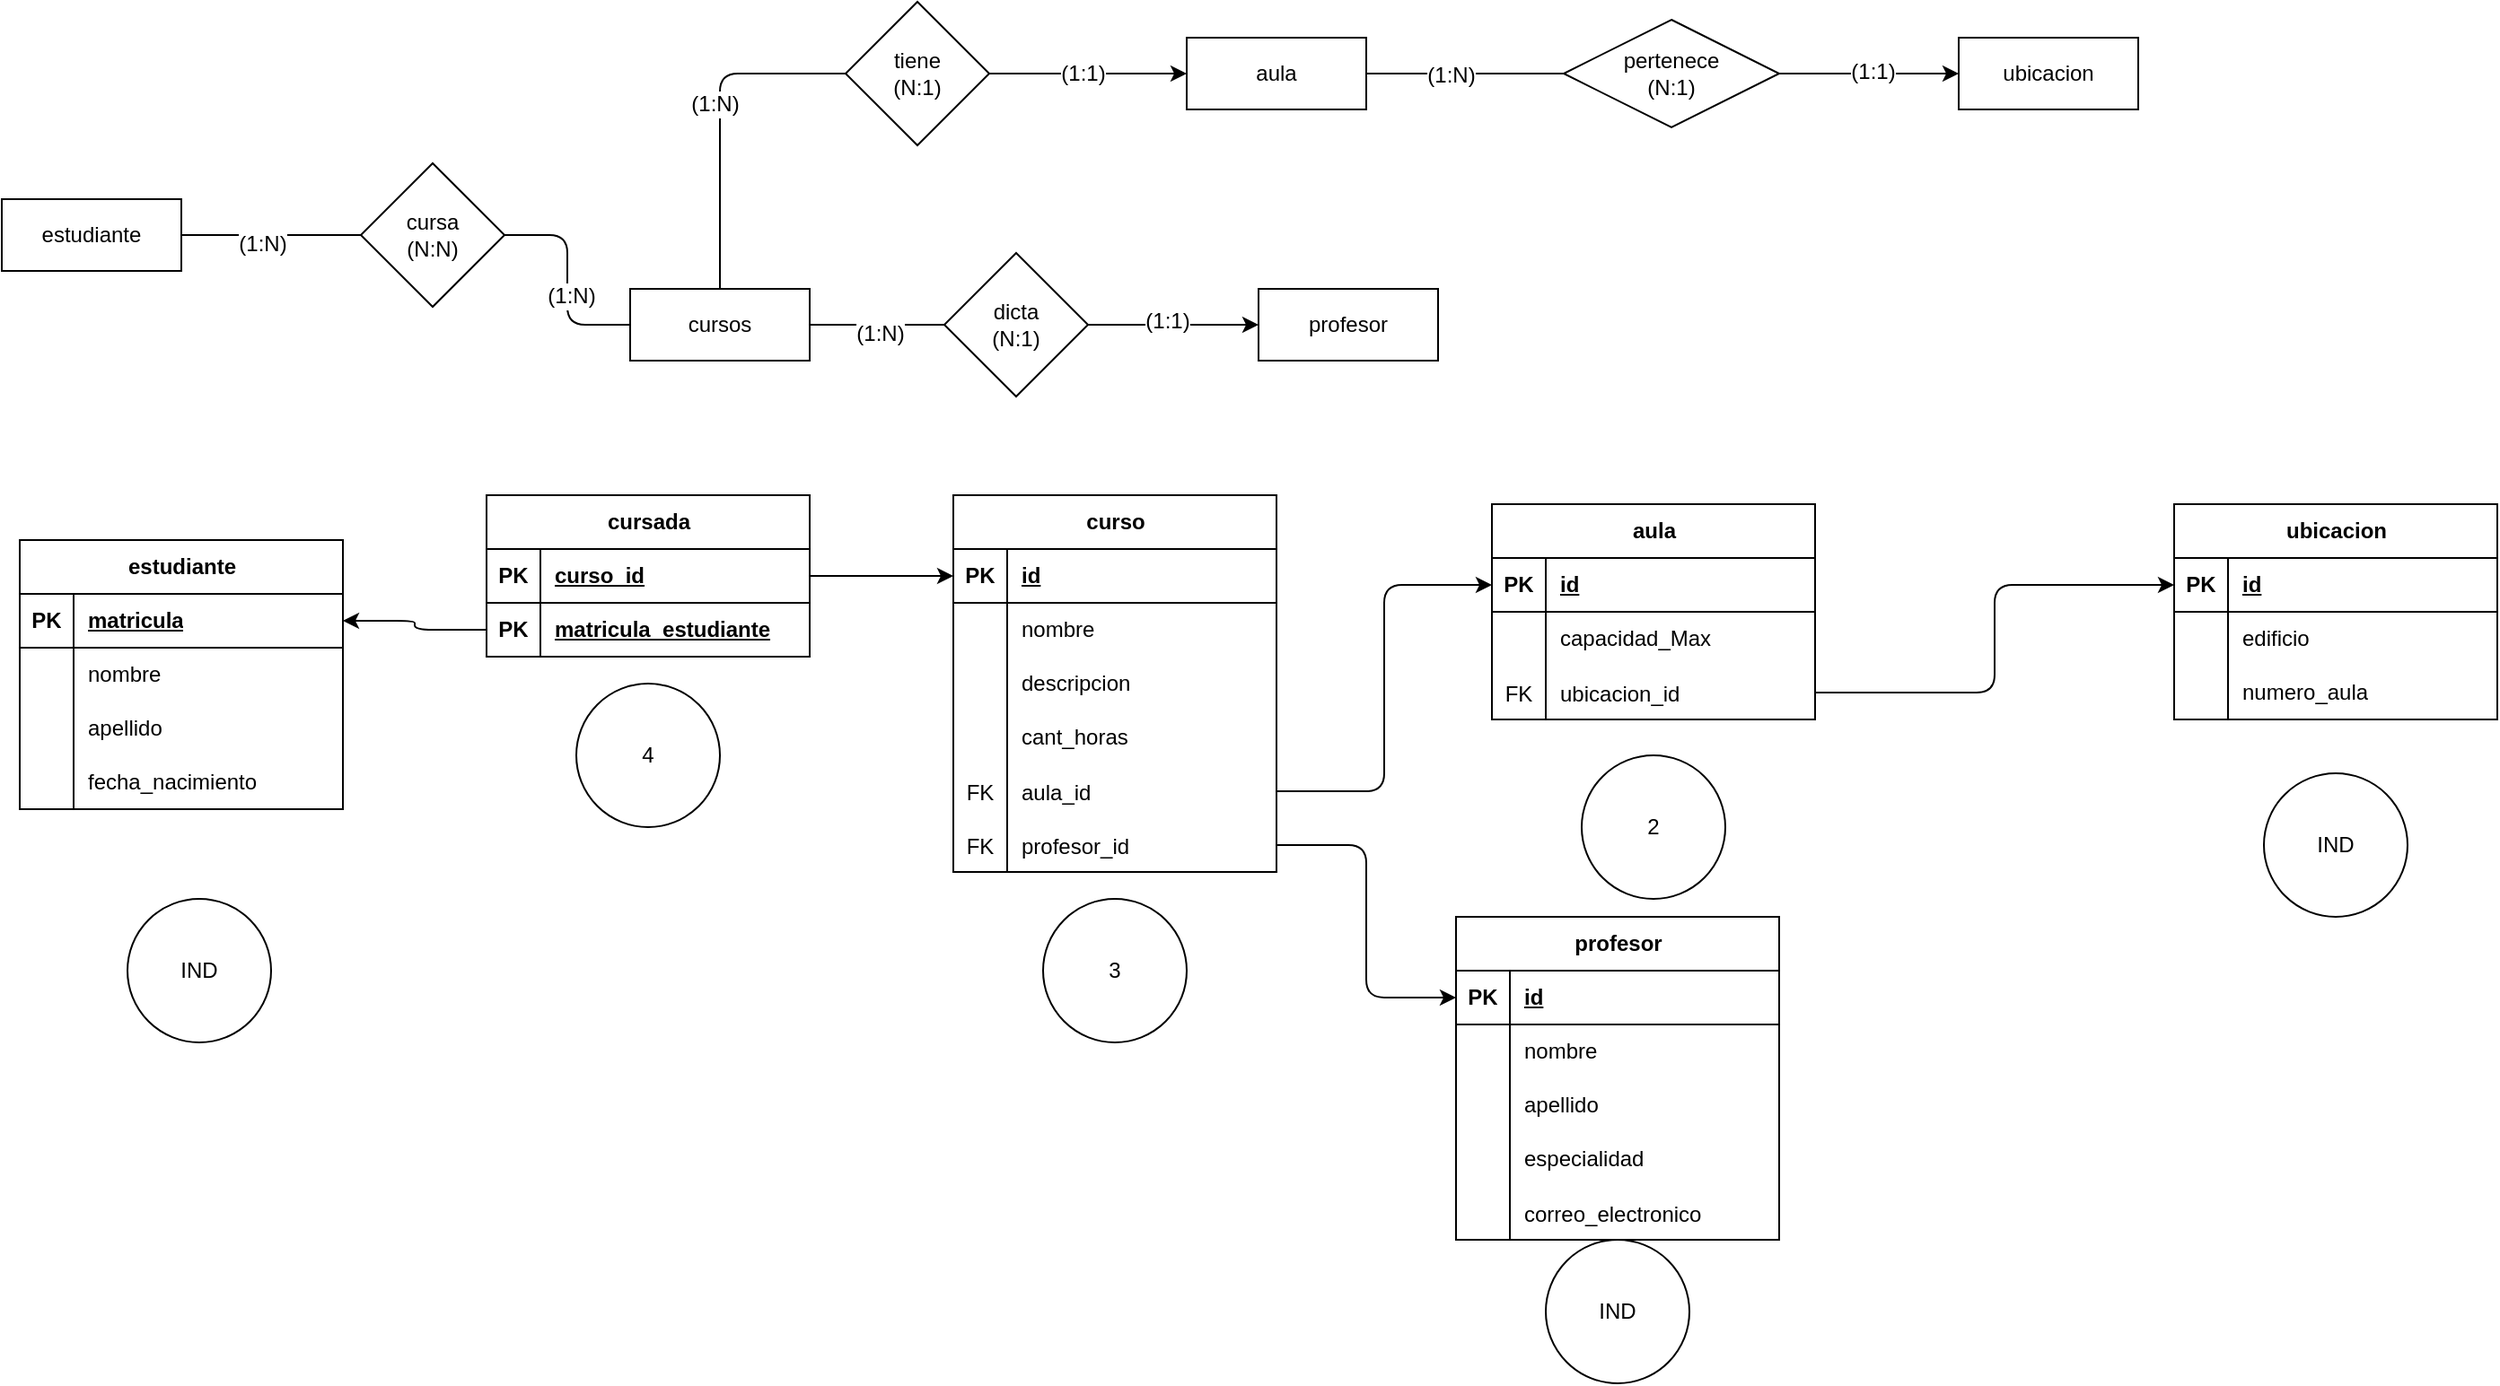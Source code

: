 <mxfile version="24.7.5">
  <diagram name="Página-1" id="tKVeg3ggSsishcGOA-tO">
    <mxGraphModel dx="448" dy="213" grid="1" gridSize="10" guides="1" tooltips="1" connect="1" arrows="1" fold="1" page="1" pageScale="1" pageWidth="1169" pageHeight="827" math="0" shadow="0">
      <root>
        <mxCell id="0" />
        <mxCell id="1" parent="0" />
        <mxCell id="xR-uebJGpudryA0DvjkG-7" style="edgeStyle=orthogonalEdgeStyle;rounded=1;orthogonalLoop=1;jettySize=auto;html=1;exitX=0;exitY=0.5;exitDx=0;exitDy=0;entryX=1;entryY=0.5;entryDx=0;entryDy=0;fontFamily=Helvetica;fontSize=12;fontColor=default;endArrow=none;endFill=0;curved=0;" parent="1" source="xR-uebJGpudryA0DvjkG-1" target="xR-uebJGpudryA0DvjkG-5" edge="1">
          <mxGeometry relative="1" as="geometry" />
        </mxCell>
        <mxCell id="xR-uebJGpudryA0DvjkG-16" value="(1:N)" style="edgeLabel;html=1;align=center;verticalAlign=middle;resizable=0;points=[];rounded=0;strokeColor=default;fontFamily=Helvetica;fontSize=12;fontColor=default;labelBackgroundColor=default;fillColor=default;" parent="xR-uebJGpudryA0DvjkG-7" vertex="1" connectable="0">
          <mxGeometry x="-0.15" y="-2" relative="1" as="geometry">
            <mxPoint as="offset" />
          </mxGeometry>
        </mxCell>
        <mxCell id="xR-uebJGpudryA0DvjkG-13" style="edgeStyle=orthogonalEdgeStyle;shape=connector;curved=0;rounded=1;orthogonalLoop=1;jettySize=auto;html=1;exitX=0.5;exitY=0;exitDx=0;exitDy=0;entryX=0;entryY=0.5;entryDx=0;entryDy=0;strokeColor=default;align=center;verticalAlign=middle;fontFamily=Helvetica;fontSize=12;fontColor=default;labelBackgroundColor=default;endArrow=none;endFill=0;" parent="1" source="xR-uebJGpudryA0DvjkG-1" target="xR-uebJGpudryA0DvjkG-12" edge="1">
          <mxGeometry relative="1" as="geometry" />
        </mxCell>
        <mxCell id="xR-uebJGpudryA0DvjkG-19" value="(1:N)" style="edgeLabel;html=1;align=center;verticalAlign=middle;resizable=0;points=[];rounded=0;strokeColor=default;fontFamily=Helvetica;fontSize=12;fontColor=default;labelBackgroundColor=default;fillColor=default;" parent="xR-uebJGpudryA0DvjkG-13" vertex="1" connectable="0">
          <mxGeometry x="0.084" y="3" relative="1" as="geometry">
            <mxPoint as="offset" />
          </mxGeometry>
        </mxCell>
        <mxCell id="xR-uebJGpudryA0DvjkG-1" value="cursos" style="rounded=0;whiteSpace=wrap;html=1;" parent="1" vertex="1">
          <mxGeometry x="370" y="180" width="100" height="40" as="geometry" />
        </mxCell>
        <mxCell id="xR-uebJGpudryA0DvjkG-139" style="edgeStyle=orthogonalEdgeStyle;shape=connector;curved=0;rounded=1;orthogonalLoop=1;jettySize=auto;html=1;exitX=1;exitY=0.5;exitDx=0;exitDy=0;entryX=0;entryY=0.5;entryDx=0;entryDy=0;strokeColor=default;align=center;verticalAlign=middle;fontFamily=Helvetica;fontSize=12;fontColor=default;labelBackgroundColor=default;endArrow=none;endFill=0;" parent="1" source="xR-uebJGpudryA0DvjkG-2" target="xR-uebJGpudryA0DvjkG-138" edge="1">
          <mxGeometry relative="1" as="geometry" />
        </mxCell>
        <mxCell id="xR-uebJGpudryA0DvjkG-143" value="(1:N)" style="edgeLabel;html=1;align=center;verticalAlign=middle;resizable=0;points=[];rounded=0;strokeColor=default;fontFamily=Helvetica;fontSize=12;fontColor=default;labelBackgroundColor=default;fillColor=default;" parent="xR-uebJGpudryA0DvjkG-139" vertex="1" connectable="0">
          <mxGeometry x="-0.147" y="-1" relative="1" as="geometry">
            <mxPoint as="offset" />
          </mxGeometry>
        </mxCell>
        <mxCell id="xR-uebJGpudryA0DvjkG-2" value="aula" style="rounded=0;whiteSpace=wrap;html=1;" parent="1" vertex="1">
          <mxGeometry x="680" y="40" width="100" height="40" as="geometry" />
        </mxCell>
        <mxCell id="xR-uebJGpudryA0DvjkG-9" style="edgeStyle=orthogonalEdgeStyle;shape=connector;curved=0;rounded=1;orthogonalLoop=1;jettySize=auto;html=1;exitX=0;exitY=0.5;exitDx=0;exitDy=0;entryX=1;entryY=0.5;entryDx=0;entryDy=0;strokeColor=default;align=center;verticalAlign=middle;fontFamily=Helvetica;fontSize=12;fontColor=default;labelBackgroundColor=default;endArrow=none;endFill=0;startArrow=classic;startFill=1;" parent="1" source="xR-uebJGpudryA0DvjkG-3" target="xR-uebJGpudryA0DvjkG-8" edge="1">
          <mxGeometry relative="1" as="geometry" />
        </mxCell>
        <mxCell id="xR-uebJGpudryA0DvjkG-18" value="(1:1)" style="edgeLabel;html=1;align=center;verticalAlign=middle;resizable=0;points=[];rounded=0;strokeColor=default;fontFamily=Helvetica;fontSize=12;fontColor=default;labelBackgroundColor=default;fillColor=default;" parent="xR-uebJGpudryA0DvjkG-9" vertex="1" connectable="0">
          <mxGeometry x="0.077" y="-2" relative="1" as="geometry">
            <mxPoint as="offset" />
          </mxGeometry>
        </mxCell>
        <mxCell id="xR-uebJGpudryA0DvjkG-3" value="profesor" style="rounded=0;whiteSpace=wrap;html=1;" parent="1" vertex="1">
          <mxGeometry x="720" y="180" width="100" height="40" as="geometry" />
        </mxCell>
        <mxCell id="xR-uebJGpudryA0DvjkG-6" style="edgeStyle=orthogonalEdgeStyle;rounded=1;orthogonalLoop=1;jettySize=auto;html=1;exitX=1;exitY=0.5;exitDx=0;exitDy=0;entryX=0;entryY=0.5;entryDx=0;entryDy=0;fontFamily=Helvetica;fontSize=12;fontColor=default;endArrow=none;endFill=0;curved=0;" parent="1" source="xR-uebJGpudryA0DvjkG-4" target="xR-uebJGpudryA0DvjkG-5" edge="1">
          <mxGeometry relative="1" as="geometry" />
        </mxCell>
        <mxCell id="xR-uebJGpudryA0DvjkG-15" value="(1:N)" style="edgeLabel;html=1;align=center;verticalAlign=middle;resizable=0;points=[];rounded=0;strokeColor=default;fontFamily=Helvetica;fontSize=12;fontColor=default;labelBackgroundColor=default;fillColor=default;" parent="xR-uebJGpudryA0DvjkG-6" vertex="1" connectable="0">
          <mxGeometry x="-0.1" y="-5" relative="1" as="geometry">
            <mxPoint as="offset" />
          </mxGeometry>
        </mxCell>
        <mxCell id="xR-uebJGpudryA0DvjkG-4" value="estudiante" style="rounded=0;whiteSpace=wrap;html=1;" parent="1" vertex="1">
          <mxGeometry x="20" y="130" width="100" height="40" as="geometry" />
        </mxCell>
        <mxCell id="xR-uebJGpudryA0DvjkG-5" value="cursa&lt;br&gt;(N:N)" style="rhombus;whiteSpace=wrap;html=1;rounded=0;strokeColor=default;align=center;verticalAlign=middle;fontFamily=Helvetica;fontSize=12;fontColor=default;fillColor=default;" parent="1" vertex="1">
          <mxGeometry x="220" y="110" width="80" height="80" as="geometry" />
        </mxCell>
        <mxCell id="xR-uebJGpudryA0DvjkG-10" style="edgeStyle=orthogonalEdgeStyle;shape=connector;curved=0;rounded=1;orthogonalLoop=1;jettySize=auto;html=1;exitX=0;exitY=0.5;exitDx=0;exitDy=0;entryX=1;entryY=0.5;entryDx=0;entryDy=0;strokeColor=default;align=center;verticalAlign=middle;fontFamily=Helvetica;fontSize=12;fontColor=default;labelBackgroundColor=default;endArrow=none;endFill=0;" parent="1" source="xR-uebJGpudryA0DvjkG-8" target="xR-uebJGpudryA0DvjkG-1" edge="1">
          <mxGeometry relative="1" as="geometry" />
        </mxCell>
        <mxCell id="xR-uebJGpudryA0DvjkG-17" value="(1:N)" style="edgeLabel;html=1;align=center;verticalAlign=middle;resizable=0;points=[];rounded=0;strokeColor=default;fontFamily=Helvetica;fontSize=12;fontColor=default;labelBackgroundColor=default;fillColor=default;" parent="xR-uebJGpudryA0DvjkG-10" vertex="1" connectable="0">
          <mxGeometry x="-0.04" y="5" relative="1" as="geometry">
            <mxPoint as="offset" />
          </mxGeometry>
        </mxCell>
        <mxCell id="xR-uebJGpudryA0DvjkG-8" value="dicta&lt;br&gt;(N:1)" style="rhombus;whiteSpace=wrap;html=1;rounded=0;strokeColor=default;align=center;verticalAlign=middle;fontFamily=Helvetica;fontSize=12;fontColor=default;labelBackgroundColor=default;fillColor=default;" parent="1" vertex="1">
          <mxGeometry x="545" y="160" width="80" height="80" as="geometry" />
        </mxCell>
        <mxCell id="xR-uebJGpudryA0DvjkG-14" style="edgeStyle=orthogonalEdgeStyle;shape=connector;curved=0;rounded=1;orthogonalLoop=1;jettySize=auto;html=1;exitX=1;exitY=0.5;exitDx=0;exitDy=0;entryX=0;entryY=0.5;entryDx=0;entryDy=0;strokeColor=default;align=center;verticalAlign=middle;fontFamily=Helvetica;fontSize=12;fontColor=default;labelBackgroundColor=default;endArrow=classic;endFill=1;" parent="1" source="xR-uebJGpudryA0DvjkG-12" target="xR-uebJGpudryA0DvjkG-2" edge="1">
          <mxGeometry relative="1" as="geometry" />
        </mxCell>
        <mxCell id="xR-uebJGpudryA0DvjkG-20" value="(1:1)" style="edgeLabel;html=1;align=center;verticalAlign=middle;resizable=0;points=[];rounded=0;strokeColor=default;fontFamily=Helvetica;fontSize=12;fontColor=default;labelBackgroundColor=default;fillColor=default;" parent="xR-uebJGpudryA0DvjkG-14" vertex="1" connectable="0">
          <mxGeometry x="-0.054" relative="1" as="geometry">
            <mxPoint as="offset" />
          </mxGeometry>
        </mxCell>
        <mxCell id="xR-uebJGpudryA0DvjkG-12" value="tiene&lt;br&gt;(N:1)" style="rhombus;whiteSpace=wrap;html=1;rounded=0;strokeColor=default;align=center;verticalAlign=middle;fontFamily=Helvetica;fontSize=12;fontColor=default;labelBackgroundColor=default;fillColor=default;" parent="1" vertex="1">
          <mxGeometry x="490" y="20" width="80" height="80" as="geometry" />
        </mxCell>
        <mxCell id="xR-uebJGpudryA0DvjkG-21" value="estudiante" style="shape=table;startSize=30;container=1;collapsible=1;childLayout=tableLayout;fixedRows=1;rowLines=0;fontStyle=1;align=center;resizeLast=1;html=1;rounded=0;strokeColor=default;verticalAlign=middle;fontFamily=Helvetica;fontSize=12;fontColor=default;labelBackgroundColor=default;fillColor=default;" parent="1" vertex="1">
          <mxGeometry x="30" y="320" width="180" height="150" as="geometry" />
        </mxCell>
        <mxCell id="xR-uebJGpudryA0DvjkG-22" value="" style="shape=tableRow;horizontal=0;startSize=0;swimlaneHead=0;swimlaneBody=0;fillColor=none;collapsible=0;dropTarget=0;points=[[0,0.5],[1,0.5]];portConstraint=eastwest;top=0;left=0;right=0;bottom=1;rounded=0;strokeColor=default;align=center;verticalAlign=middle;fontFamily=Helvetica;fontSize=12;fontColor=default;labelBackgroundColor=default;" parent="xR-uebJGpudryA0DvjkG-21" vertex="1">
          <mxGeometry y="30" width="180" height="30" as="geometry" />
        </mxCell>
        <mxCell id="xR-uebJGpudryA0DvjkG-23" value="PK" style="shape=partialRectangle;connectable=0;fillColor=none;top=0;left=0;bottom=0;right=0;fontStyle=1;overflow=hidden;whiteSpace=wrap;html=1;rounded=0;strokeColor=default;align=center;verticalAlign=middle;fontFamily=Helvetica;fontSize=12;fontColor=default;labelBackgroundColor=default;" parent="xR-uebJGpudryA0DvjkG-22" vertex="1">
          <mxGeometry width="30" height="30" as="geometry">
            <mxRectangle width="30" height="30" as="alternateBounds" />
          </mxGeometry>
        </mxCell>
        <mxCell id="xR-uebJGpudryA0DvjkG-24" value="matricula" style="shape=partialRectangle;connectable=0;fillColor=none;top=0;left=0;bottom=0;right=0;align=left;spacingLeft=6;fontStyle=5;overflow=hidden;whiteSpace=wrap;html=1;rounded=0;strokeColor=default;verticalAlign=middle;fontFamily=Helvetica;fontSize=12;fontColor=default;labelBackgroundColor=default;" parent="xR-uebJGpudryA0DvjkG-22" vertex="1">
          <mxGeometry x="30" width="150" height="30" as="geometry">
            <mxRectangle width="150" height="30" as="alternateBounds" />
          </mxGeometry>
        </mxCell>
        <mxCell id="xR-uebJGpudryA0DvjkG-25" value="" style="shape=tableRow;horizontal=0;startSize=0;swimlaneHead=0;swimlaneBody=0;fillColor=none;collapsible=0;dropTarget=0;points=[[0,0.5],[1,0.5]];portConstraint=eastwest;top=0;left=0;right=0;bottom=0;rounded=0;strokeColor=default;align=center;verticalAlign=middle;fontFamily=Helvetica;fontSize=12;fontColor=default;labelBackgroundColor=default;" parent="xR-uebJGpudryA0DvjkG-21" vertex="1">
          <mxGeometry y="60" width="180" height="30" as="geometry" />
        </mxCell>
        <mxCell id="xR-uebJGpudryA0DvjkG-26" value="" style="shape=partialRectangle;connectable=0;fillColor=none;top=0;left=0;bottom=0;right=0;editable=1;overflow=hidden;whiteSpace=wrap;html=1;rounded=0;strokeColor=default;align=center;verticalAlign=middle;fontFamily=Helvetica;fontSize=12;fontColor=default;labelBackgroundColor=default;" parent="xR-uebJGpudryA0DvjkG-25" vertex="1">
          <mxGeometry width="30" height="30" as="geometry">
            <mxRectangle width="30" height="30" as="alternateBounds" />
          </mxGeometry>
        </mxCell>
        <mxCell id="xR-uebJGpudryA0DvjkG-27" value="nombre" style="shape=partialRectangle;connectable=0;fillColor=none;top=0;left=0;bottom=0;right=0;align=left;spacingLeft=6;overflow=hidden;whiteSpace=wrap;html=1;rounded=0;strokeColor=default;verticalAlign=middle;fontFamily=Helvetica;fontSize=12;fontColor=default;labelBackgroundColor=default;" parent="xR-uebJGpudryA0DvjkG-25" vertex="1">
          <mxGeometry x="30" width="150" height="30" as="geometry">
            <mxRectangle width="150" height="30" as="alternateBounds" />
          </mxGeometry>
        </mxCell>
        <mxCell id="xR-uebJGpudryA0DvjkG-28" value="" style="shape=tableRow;horizontal=0;startSize=0;swimlaneHead=0;swimlaneBody=0;fillColor=none;collapsible=0;dropTarget=0;points=[[0,0.5],[1,0.5]];portConstraint=eastwest;top=0;left=0;right=0;bottom=0;rounded=0;strokeColor=default;align=center;verticalAlign=middle;fontFamily=Helvetica;fontSize=12;fontColor=default;labelBackgroundColor=default;" parent="xR-uebJGpudryA0DvjkG-21" vertex="1">
          <mxGeometry y="90" width="180" height="30" as="geometry" />
        </mxCell>
        <mxCell id="xR-uebJGpudryA0DvjkG-29" value="" style="shape=partialRectangle;connectable=0;fillColor=none;top=0;left=0;bottom=0;right=0;editable=1;overflow=hidden;whiteSpace=wrap;html=1;rounded=0;strokeColor=default;align=center;verticalAlign=middle;fontFamily=Helvetica;fontSize=12;fontColor=default;labelBackgroundColor=default;" parent="xR-uebJGpudryA0DvjkG-28" vertex="1">
          <mxGeometry width="30" height="30" as="geometry">
            <mxRectangle width="30" height="30" as="alternateBounds" />
          </mxGeometry>
        </mxCell>
        <mxCell id="xR-uebJGpudryA0DvjkG-30" value="apellido" style="shape=partialRectangle;connectable=0;fillColor=none;top=0;left=0;bottom=0;right=0;align=left;spacingLeft=6;overflow=hidden;whiteSpace=wrap;html=1;rounded=0;strokeColor=default;verticalAlign=middle;fontFamily=Helvetica;fontSize=12;fontColor=default;labelBackgroundColor=default;" parent="xR-uebJGpudryA0DvjkG-28" vertex="1">
          <mxGeometry x="30" width="150" height="30" as="geometry">
            <mxRectangle width="150" height="30" as="alternateBounds" />
          </mxGeometry>
        </mxCell>
        <mxCell id="xR-uebJGpudryA0DvjkG-31" value="" style="shape=tableRow;horizontal=0;startSize=0;swimlaneHead=0;swimlaneBody=0;fillColor=none;collapsible=0;dropTarget=0;points=[[0,0.5],[1,0.5]];portConstraint=eastwest;top=0;left=0;right=0;bottom=0;rounded=0;strokeColor=default;align=center;verticalAlign=middle;fontFamily=Helvetica;fontSize=12;fontColor=default;labelBackgroundColor=default;" parent="xR-uebJGpudryA0DvjkG-21" vertex="1">
          <mxGeometry y="120" width="180" height="30" as="geometry" />
        </mxCell>
        <mxCell id="xR-uebJGpudryA0DvjkG-32" value="" style="shape=partialRectangle;connectable=0;fillColor=none;top=0;left=0;bottom=0;right=0;editable=1;overflow=hidden;whiteSpace=wrap;html=1;rounded=0;strokeColor=default;align=center;verticalAlign=middle;fontFamily=Helvetica;fontSize=12;fontColor=default;labelBackgroundColor=default;" parent="xR-uebJGpudryA0DvjkG-31" vertex="1">
          <mxGeometry width="30" height="30" as="geometry">
            <mxRectangle width="30" height="30" as="alternateBounds" />
          </mxGeometry>
        </mxCell>
        <mxCell id="xR-uebJGpudryA0DvjkG-33" value="fecha_nacimiento" style="shape=partialRectangle;connectable=0;fillColor=none;top=0;left=0;bottom=0;right=0;align=left;spacingLeft=6;overflow=hidden;whiteSpace=wrap;html=1;rounded=0;strokeColor=default;verticalAlign=middle;fontFamily=Helvetica;fontSize=12;fontColor=default;labelBackgroundColor=default;" parent="xR-uebJGpudryA0DvjkG-31" vertex="1">
          <mxGeometry x="30" width="150" height="30" as="geometry">
            <mxRectangle width="150" height="30" as="alternateBounds" />
          </mxGeometry>
        </mxCell>
        <mxCell id="xR-uebJGpudryA0DvjkG-34" value="curso" style="shape=table;startSize=30;container=1;collapsible=1;childLayout=tableLayout;fixedRows=1;rowLines=0;fontStyle=1;align=center;resizeLast=1;html=1;rounded=0;strokeColor=default;verticalAlign=middle;fontFamily=Helvetica;fontSize=12;fontColor=default;labelBackgroundColor=default;fillColor=default;" parent="1" vertex="1">
          <mxGeometry x="550" y="295" width="180" height="210" as="geometry" />
        </mxCell>
        <mxCell id="xR-uebJGpudryA0DvjkG-35" value="" style="shape=tableRow;horizontal=0;startSize=0;swimlaneHead=0;swimlaneBody=0;fillColor=none;collapsible=0;dropTarget=0;points=[[0,0.5],[1,0.5]];portConstraint=eastwest;top=0;left=0;right=0;bottom=1;rounded=0;strokeColor=default;align=center;verticalAlign=middle;fontFamily=Helvetica;fontSize=12;fontColor=default;labelBackgroundColor=default;" parent="xR-uebJGpudryA0DvjkG-34" vertex="1">
          <mxGeometry y="30" width="180" height="30" as="geometry" />
        </mxCell>
        <mxCell id="xR-uebJGpudryA0DvjkG-36" value="PK" style="shape=partialRectangle;connectable=0;fillColor=none;top=0;left=0;bottom=0;right=0;fontStyle=1;overflow=hidden;whiteSpace=wrap;html=1;rounded=0;strokeColor=default;align=center;verticalAlign=middle;fontFamily=Helvetica;fontSize=12;fontColor=default;labelBackgroundColor=default;" parent="xR-uebJGpudryA0DvjkG-35" vertex="1">
          <mxGeometry width="30" height="30" as="geometry">
            <mxRectangle width="30" height="30" as="alternateBounds" />
          </mxGeometry>
        </mxCell>
        <mxCell id="xR-uebJGpudryA0DvjkG-37" value="id" style="shape=partialRectangle;connectable=0;fillColor=none;top=0;left=0;bottom=0;right=0;align=left;spacingLeft=6;fontStyle=5;overflow=hidden;whiteSpace=wrap;html=1;rounded=0;strokeColor=default;verticalAlign=middle;fontFamily=Helvetica;fontSize=12;fontColor=default;labelBackgroundColor=default;" parent="xR-uebJGpudryA0DvjkG-35" vertex="1">
          <mxGeometry x="30" width="150" height="30" as="geometry">
            <mxRectangle width="150" height="30" as="alternateBounds" />
          </mxGeometry>
        </mxCell>
        <mxCell id="xR-uebJGpudryA0DvjkG-38" value="" style="shape=tableRow;horizontal=0;startSize=0;swimlaneHead=0;swimlaneBody=0;fillColor=none;collapsible=0;dropTarget=0;points=[[0,0.5],[1,0.5]];portConstraint=eastwest;top=0;left=0;right=0;bottom=0;rounded=0;strokeColor=default;align=center;verticalAlign=middle;fontFamily=Helvetica;fontSize=12;fontColor=default;labelBackgroundColor=default;" parent="xR-uebJGpudryA0DvjkG-34" vertex="1">
          <mxGeometry y="60" width="180" height="30" as="geometry" />
        </mxCell>
        <mxCell id="xR-uebJGpudryA0DvjkG-39" value="" style="shape=partialRectangle;connectable=0;fillColor=none;top=0;left=0;bottom=0;right=0;editable=1;overflow=hidden;whiteSpace=wrap;html=1;rounded=0;strokeColor=default;align=center;verticalAlign=middle;fontFamily=Helvetica;fontSize=12;fontColor=default;labelBackgroundColor=default;" parent="xR-uebJGpudryA0DvjkG-38" vertex="1">
          <mxGeometry width="30" height="30" as="geometry">
            <mxRectangle width="30" height="30" as="alternateBounds" />
          </mxGeometry>
        </mxCell>
        <mxCell id="xR-uebJGpudryA0DvjkG-40" value="nombre" style="shape=partialRectangle;connectable=0;fillColor=none;top=0;left=0;bottom=0;right=0;align=left;spacingLeft=6;overflow=hidden;whiteSpace=wrap;html=1;rounded=0;strokeColor=default;verticalAlign=middle;fontFamily=Helvetica;fontSize=12;fontColor=default;labelBackgroundColor=default;" parent="xR-uebJGpudryA0DvjkG-38" vertex="1">
          <mxGeometry x="30" width="150" height="30" as="geometry">
            <mxRectangle width="150" height="30" as="alternateBounds" />
          </mxGeometry>
        </mxCell>
        <mxCell id="xR-uebJGpudryA0DvjkG-41" value="" style="shape=tableRow;horizontal=0;startSize=0;swimlaneHead=0;swimlaneBody=0;fillColor=none;collapsible=0;dropTarget=0;points=[[0,0.5],[1,0.5]];portConstraint=eastwest;top=0;left=0;right=0;bottom=0;rounded=0;strokeColor=default;align=center;verticalAlign=middle;fontFamily=Helvetica;fontSize=12;fontColor=default;labelBackgroundColor=default;" parent="xR-uebJGpudryA0DvjkG-34" vertex="1">
          <mxGeometry y="90" width="180" height="30" as="geometry" />
        </mxCell>
        <mxCell id="xR-uebJGpudryA0DvjkG-42" value="" style="shape=partialRectangle;connectable=0;fillColor=none;top=0;left=0;bottom=0;right=0;editable=1;overflow=hidden;whiteSpace=wrap;html=1;rounded=0;strokeColor=default;align=center;verticalAlign=middle;fontFamily=Helvetica;fontSize=12;fontColor=default;labelBackgroundColor=default;" parent="xR-uebJGpudryA0DvjkG-41" vertex="1">
          <mxGeometry width="30" height="30" as="geometry">
            <mxRectangle width="30" height="30" as="alternateBounds" />
          </mxGeometry>
        </mxCell>
        <mxCell id="xR-uebJGpudryA0DvjkG-43" value="descripcion" style="shape=partialRectangle;connectable=0;fillColor=none;top=0;left=0;bottom=0;right=0;align=left;spacingLeft=6;overflow=hidden;whiteSpace=wrap;html=1;rounded=0;strokeColor=default;verticalAlign=middle;fontFamily=Helvetica;fontSize=12;fontColor=default;labelBackgroundColor=default;" parent="xR-uebJGpudryA0DvjkG-41" vertex="1">
          <mxGeometry x="30" width="150" height="30" as="geometry">
            <mxRectangle width="150" height="30" as="alternateBounds" />
          </mxGeometry>
        </mxCell>
        <mxCell id="xR-uebJGpudryA0DvjkG-44" value="" style="shape=tableRow;horizontal=0;startSize=0;swimlaneHead=0;swimlaneBody=0;fillColor=none;collapsible=0;dropTarget=0;points=[[0,0.5],[1,0.5]];portConstraint=eastwest;top=0;left=0;right=0;bottom=0;rounded=0;strokeColor=default;align=center;verticalAlign=middle;fontFamily=Helvetica;fontSize=12;fontColor=default;labelBackgroundColor=default;" parent="xR-uebJGpudryA0DvjkG-34" vertex="1">
          <mxGeometry y="120" width="180" height="30" as="geometry" />
        </mxCell>
        <mxCell id="xR-uebJGpudryA0DvjkG-45" value="" style="shape=partialRectangle;connectable=0;fillColor=none;top=0;left=0;bottom=0;right=0;editable=1;overflow=hidden;whiteSpace=wrap;html=1;rounded=0;strokeColor=default;align=center;verticalAlign=middle;fontFamily=Helvetica;fontSize=12;fontColor=default;labelBackgroundColor=default;" parent="xR-uebJGpudryA0DvjkG-44" vertex="1">
          <mxGeometry width="30" height="30" as="geometry">
            <mxRectangle width="30" height="30" as="alternateBounds" />
          </mxGeometry>
        </mxCell>
        <mxCell id="xR-uebJGpudryA0DvjkG-46" value="cant_horas" style="shape=partialRectangle;connectable=0;fillColor=none;top=0;left=0;bottom=0;right=0;align=left;spacingLeft=6;overflow=hidden;whiteSpace=wrap;html=1;rounded=0;strokeColor=default;verticalAlign=middle;fontFamily=Helvetica;fontSize=12;fontColor=default;labelBackgroundColor=default;" parent="xR-uebJGpudryA0DvjkG-44" vertex="1">
          <mxGeometry x="30" width="150" height="30" as="geometry">
            <mxRectangle width="150" height="30" as="alternateBounds" />
          </mxGeometry>
        </mxCell>
        <mxCell id="xR-uebJGpudryA0DvjkG-117" value="" style="shape=tableRow;horizontal=0;startSize=0;swimlaneHead=0;swimlaneBody=0;fillColor=none;collapsible=0;dropTarget=0;points=[[0,0.5],[1,0.5]];portConstraint=eastwest;top=0;left=0;right=0;bottom=0;rounded=0;strokeColor=default;align=center;verticalAlign=middle;fontFamily=Helvetica;fontSize=12;fontColor=default;labelBackgroundColor=default;" parent="xR-uebJGpudryA0DvjkG-34" vertex="1">
          <mxGeometry y="150" width="180" height="30" as="geometry" />
        </mxCell>
        <mxCell id="xR-uebJGpudryA0DvjkG-118" value="FK" style="shape=partialRectangle;connectable=0;fillColor=none;top=0;left=0;bottom=0;right=0;editable=1;overflow=hidden;rounded=0;strokeColor=default;align=center;verticalAlign=middle;fontFamily=Helvetica;fontSize=12;fontColor=default;labelBackgroundColor=default;" parent="xR-uebJGpudryA0DvjkG-117" vertex="1">
          <mxGeometry width="30" height="30" as="geometry">
            <mxRectangle width="30" height="30" as="alternateBounds" />
          </mxGeometry>
        </mxCell>
        <mxCell id="xR-uebJGpudryA0DvjkG-119" value="aula_id" style="shape=partialRectangle;connectable=0;fillColor=none;top=0;left=0;bottom=0;right=0;align=left;spacingLeft=6;overflow=hidden;rounded=0;strokeColor=default;verticalAlign=middle;fontFamily=Helvetica;fontSize=12;fontColor=default;labelBackgroundColor=default;" parent="xR-uebJGpudryA0DvjkG-117" vertex="1">
          <mxGeometry x="30" width="150" height="30" as="geometry">
            <mxRectangle width="150" height="30" as="alternateBounds" />
          </mxGeometry>
        </mxCell>
        <mxCell id="xR-uebJGpudryA0DvjkG-121" value="" style="shape=tableRow;horizontal=0;startSize=0;swimlaneHead=0;swimlaneBody=0;fillColor=none;collapsible=0;dropTarget=0;points=[[0,0.5],[1,0.5]];portConstraint=eastwest;top=0;left=0;right=0;bottom=0;rounded=0;strokeColor=default;align=center;verticalAlign=middle;fontFamily=Helvetica;fontSize=12;fontColor=default;labelBackgroundColor=default;" parent="xR-uebJGpudryA0DvjkG-34" vertex="1">
          <mxGeometry y="180" width="180" height="30" as="geometry" />
        </mxCell>
        <mxCell id="xR-uebJGpudryA0DvjkG-122" value="FK" style="shape=partialRectangle;connectable=0;fillColor=none;top=0;left=0;bottom=0;right=0;editable=1;overflow=hidden;rounded=0;strokeColor=default;align=center;verticalAlign=middle;fontFamily=Helvetica;fontSize=12;fontColor=default;labelBackgroundColor=default;" parent="xR-uebJGpudryA0DvjkG-121" vertex="1">
          <mxGeometry width="30" height="30" as="geometry">
            <mxRectangle width="30" height="30" as="alternateBounds" />
          </mxGeometry>
        </mxCell>
        <mxCell id="xR-uebJGpudryA0DvjkG-123" value="profesor_id" style="shape=partialRectangle;connectable=0;fillColor=none;top=0;left=0;bottom=0;right=0;align=left;spacingLeft=6;overflow=hidden;rounded=0;strokeColor=default;verticalAlign=middle;fontFamily=Helvetica;fontSize=12;fontColor=default;labelBackgroundColor=default;" parent="xR-uebJGpudryA0DvjkG-121" vertex="1">
          <mxGeometry x="30" width="150" height="30" as="geometry">
            <mxRectangle width="150" height="30" as="alternateBounds" />
          </mxGeometry>
        </mxCell>
        <mxCell id="xR-uebJGpudryA0DvjkG-47" value="aula" style="shape=table;startSize=30;container=1;collapsible=1;childLayout=tableLayout;fixedRows=1;rowLines=0;fontStyle=1;align=center;resizeLast=1;html=1;rounded=0;strokeColor=default;verticalAlign=middle;fontFamily=Helvetica;fontSize=12;fontColor=default;labelBackgroundColor=default;fillColor=default;" parent="1" vertex="1">
          <mxGeometry x="850" y="300" width="180" height="120" as="geometry" />
        </mxCell>
        <mxCell id="xR-uebJGpudryA0DvjkG-48" value="" style="shape=tableRow;horizontal=0;startSize=0;swimlaneHead=0;swimlaneBody=0;fillColor=none;collapsible=0;dropTarget=0;points=[[0,0.5],[1,0.5]];portConstraint=eastwest;top=0;left=0;right=0;bottom=1;rounded=0;strokeColor=default;align=center;verticalAlign=middle;fontFamily=Helvetica;fontSize=12;fontColor=default;labelBackgroundColor=default;" parent="xR-uebJGpudryA0DvjkG-47" vertex="1">
          <mxGeometry y="30" width="180" height="30" as="geometry" />
        </mxCell>
        <mxCell id="xR-uebJGpudryA0DvjkG-49" value="PK" style="shape=partialRectangle;connectable=0;fillColor=none;top=0;left=0;bottom=0;right=0;fontStyle=1;overflow=hidden;whiteSpace=wrap;html=1;rounded=0;strokeColor=default;align=center;verticalAlign=middle;fontFamily=Helvetica;fontSize=12;fontColor=default;labelBackgroundColor=default;" parent="xR-uebJGpudryA0DvjkG-48" vertex="1">
          <mxGeometry width="30" height="30" as="geometry">
            <mxRectangle width="30" height="30" as="alternateBounds" />
          </mxGeometry>
        </mxCell>
        <mxCell id="xR-uebJGpudryA0DvjkG-50" value="id" style="shape=partialRectangle;connectable=0;fillColor=none;top=0;left=0;bottom=0;right=0;align=left;spacingLeft=6;fontStyle=5;overflow=hidden;whiteSpace=wrap;html=1;rounded=0;strokeColor=default;verticalAlign=middle;fontFamily=Helvetica;fontSize=12;fontColor=default;labelBackgroundColor=default;" parent="xR-uebJGpudryA0DvjkG-48" vertex="1">
          <mxGeometry x="30" width="150" height="30" as="geometry">
            <mxRectangle width="150" height="30" as="alternateBounds" />
          </mxGeometry>
        </mxCell>
        <mxCell id="xR-uebJGpudryA0DvjkG-51" value="" style="shape=tableRow;horizontal=0;startSize=0;swimlaneHead=0;swimlaneBody=0;fillColor=none;collapsible=0;dropTarget=0;points=[[0,0.5],[1,0.5]];portConstraint=eastwest;top=0;left=0;right=0;bottom=0;rounded=0;strokeColor=default;align=center;verticalAlign=middle;fontFamily=Helvetica;fontSize=12;fontColor=default;labelBackgroundColor=default;" parent="xR-uebJGpudryA0DvjkG-47" vertex="1">
          <mxGeometry y="60" width="180" height="30" as="geometry" />
        </mxCell>
        <mxCell id="xR-uebJGpudryA0DvjkG-52" value="" style="shape=partialRectangle;connectable=0;fillColor=none;top=0;left=0;bottom=0;right=0;editable=1;overflow=hidden;whiteSpace=wrap;html=1;rounded=0;strokeColor=default;align=center;verticalAlign=middle;fontFamily=Helvetica;fontSize=12;fontColor=default;labelBackgroundColor=default;" parent="xR-uebJGpudryA0DvjkG-51" vertex="1">
          <mxGeometry width="30" height="30" as="geometry">
            <mxRectangle width="30" height="30" as="alternateBounds" />
          </mxGeometry>
        </mxCell>
        <mxCell id="xR-uebJGpudryA0DvjkG-53" value="capacidad_Max" style="shape=partialRectangle;connectable=0;fillColor=none;top=0;left=0;bottom=0;right=0;align=left;spacingLeft=6;overflow=hidden;whiteSpace=wrap;html=1;rounded=0;strokeColor=default;verticalAlign=middle;fontFamily=Helvetica;fontSize=12;fontColor=default;labelBackgroundColor=default;" parent="xR-uebJGpudryA0DvjkG-51" vertex="1">
          <mxGeometry x="30" width="150" height="30" as="geometry">
            <mxRectangle width="150" height="30" as="alternateBounds" />
          </mxGeometry>
        </mxCell>
        <mxCell id="xR-uebJGpudryA0DvjkG-144" value="" style="shape=tableRow;horizontal=0;startSize=0;swimlaneHead=0;swimlaneBody=0;fillColor=none;collapsible=0;dropTarget=0;points=[[0,0.5],[1,0.5]];portConstraint=eastwest;top=0;left=0;right=0;bottom=0;rounded=0;strokeColor=default;align=center;verticalAlign=middle;fontFamily=Helvetica;fontSize=12;fontColor=default;labelBackgroundColor=default;" parent="xR-uebJGpudryA0DvjkG-47" vertex="1">
          <mxGeometry y="90" width="180" height="30" as="geometry" />
        </mxCell>
        <mxCell id="xR-uebJGpudryA0DvjkG-145" value="FK" style="shape=partialRectangle;connectable=0;fillColor=none;top=0;left=0;bottom=0;right=0;editable=1;overflow=hidden;rounded=0;strokeColor=default;align=center;verticalAlign=middle;fontFamily=Helvetica;fontSize=12;fontColor=default;labelBackgroundColor=default;" parent="xR-uebJGpudryA0DvjkG-144" vertex="1">
          <mxGeometry width="30" height="30" as="geometry">
            <mxRectangle width="30" height="30" as="alternateBounds" />
          </mxGeometry>
        </mxCell>
        <mxCell id="xR-uebJGpudryA0DvjkG-146" value="ubicacion_id" style="shape=partialRectangle;connectable=0;fillColor=none;top=0;left=0;bottom=0;right=0;align=left;spacingLeft=6;overflow=hidden;rounded=0;strokeColor=default;verticalAlign=middle;fontFamily=Helvetica;fontSize=12;fontColor=default;labelBackgroundColor=default;" parent="xR-uebJGpudryA0DvjkG-144" vertex="1">
          <mxGeometry x="30" width="150" height="30" as="geometry">
            <mxRectangle width="150" height="30" as="alternateBounds" />
          </mxGeometry>
        </mxCell>
        <mxCell id="xR-uebJGpudryA0DvjkG-83" value="profesor" style="shape=table;startSize=30;container=1;collapsible=1;childLayout=tableLayout;fixedRows=1;rowLines=0;fontStyle=1;align=center;resizeLast=1;html=1;rounded=0;strokeColor=default;verticalAlign=middle;fontFamily=Helvetica;fontSize=12;fontColor=default;labelBackgroundColor=default;fillColor=default;" parent="1" vertex="1">
          <mxGeometry x="830" y="530" width="180" height="180" as="geometry" />
        </mxCell>
        <mxCell id="xR-uebJGpudryA0DvjkG-84" value="" style="shape=tableRow;horizontal=0;startSize=0;swimlaneHead=0;swimlaneBody=0;fillColor=none;collapsible=0;dropTarget=0;points=[[0,0.5],[1,0.5]];portConstraint=eastwest;top=0;left=0;right=0;bottom=1;rounded=0;strokeColor=default;align=center;verticalAlign=middle;fontFamily=Helvetica;fontSize=12;fontColor=default;labelBackgroundColor=default;" parent="xR-uebJGpudryA0DvjkG-83" vertex="1">
          <mxGeometry y="30" width="180" height="30" as="geometry" />
        </mxCell>
        <mxCell id="xR-uebJGpudryA0DvjkG-85" value="PK" style="shape=partialRectangle;connectable=0;fillColor=none;top=0;left=0;bottom=0;right=0;fontStyle=1;overflow=hidden;whiteSpace=wrap;html=1;rounded=0;strokeColor=default;align=center;verticalAlign=middle;fontFamily=Helvetica;fontSize=12;fontColor=default;labelBackgroundColor=default;" parent="xR-uebJGpudryA0DvjkG-84" vertex="1">
          <mxGeometry width="30" height="30" as="geometry">
            <mxRectangle width="30" height="30" as="alternateBounds" />
          </mxGeometry>
        </mxCell>
        <mxCell id="xR-uebJGpudryA0DvjkG-86" value="id" style="shape=partialRectangle;connectable=0;fillColor=none;top=0;left=0;bottom=0;right=0;align=left;spacingLeft=6;fontStyle=5;overflow=hidden;whiteSpace=wrap;html=1;rounded=0;strokeColor=default;verticalAlign=middle;fontFamily=Helvetica;fontSize=12;fontColor=default;labelBackgroundColor=default;" parent="xR-uebJGpudryA0DvjkG-84" vertex="1">
          <mxGeometry x="30" width="150" height="30" as="geometry">
            <mxRectangle width="150" height="30" as="alternateBounds" />
          </mxGeometry>
        </mxCell>
        <mxCell id="xR-uebJGpudryA0DvjkG-87" value="" style="shape=tableRow;horizontal=0;startSize=0;swimlaneHead=0;swimlaneBody=0;fillColor=none;collapsible=0;dropTarget=0;points=[[0,0.5],[1,0.5]];portConstraint=eastwest;top=0;left=0;right=0;bottom=0;rounded=0;strokeColor=default;align=center;verticalAlign=middle;fontFamily=Helvetica;fontSize=12;fontColor=default;labelBackgroundColor=default;" parent="xR-uebJGpudryA0DvjkG-83" vertex="1">
          <mxGeometry y="60" width="180" height="30" as="geometry" />
        </mxCell>
        <mxCell id="xR-uebJGpudryA0DvjkG-88" value="" style="shape=partialRectangle;connectable=0;fillColor=none;top=0;left=0;bottom=0;right=0;editable=1;overflow=hidden;whiteSpace=wrap;html=1;rounded=0;strokeColor=default;align=center;verticalAlign=middle;fontFamily=Helvetica;fontSize=12;fontColor=default;labelBackgroundColor=default;" parent="xR-uebJGpudryA0DvjkG-87" vertex="1">
          <mxGeometry width="30" height="30" as="geometry">
            <mxRectangle width="30" height="30" as="alternateBounds" />
          </mxGeometry>
        </mxCell>
        <mxCell id="xR-uebJGpudryA0DvjkG-89" value="nombre" style="shape=partialRectangle;connectable=0;fillColor=none;top=0;left=0;bottom=0;right=0;align=left;spacingLeft=6;overflow=hidden;whiteSpace=wrap;html=1;rounded=0;strokeColor=default;verticalAlign=middle;fontFamily=Helvetica;fontSize=12;fontColor=default;labelBackgroundColor=default;" parent="xR-uebJGpudryA0DvjkG-87" vertex="1">
          <mxGeometry x="30" width="150" height="30" as="geometry">
            <mxRectangle width="150" height="30" as="alternateBounds" />
          </mxGeometry>
        </mxCell>
        <mxCell id="xR-uebJGpudryA0DvjkG-90" value="" style="shape=tableRow;horizontal=0;startSize=0;swimlaneHead=0;swimlaneBody=0;fillColor=none;collapsible=0;dropTarget=0;points=[[0,0.5],[1,0.5]];portConstraint=eastwest;top=0;left=0;right=0;bottom=0;rounded=0;strokeColor=default;align=center;verticalAlign=middle;fontFamily=Helvetica;fontSize=12;fontColor=default;labelBackgroundColor=default;" parent="xR-uebJGpudryA0DvjkG-83" vertex="1">
          <mxGeometry y="90" width="180" height="30" as="geometry" />
        </mxCell>
        <mxCell id="xR-uebJGpudryA0DvjkG-91" value="" style="shape=partialRectangle;connectable=0;fillColor=none;top=0;left=0;bottom=0;right=0;editable=1;overflow=hidden;whiteSpace=wrap;html=1;rounded=0;strokeColor=default;align=center;verticalAlign=middle;fontFamily=Helvetica;fontSize=12;fontColor=default;labelBackgroundColor=default;" parent="xR-uebJGpudryA0DvjkG-90" vertex="1">
          <mxGeometry width="30" height="30" as="geometry">
            <mxRectangle width="30" height="30" as="alternateBounds" />
          </mxGeometry>
        </mxCell>
        <mxCell id="xR-uebJGpudryA0DvjkG-92" value="apellido" style="shape=partialRectangle;connectable=0;fillColor=none;top=0;left=0;bottom=0;right=0;align=left;spacingLeft=6;overflow=hidden;whiteSpace=wrap;html=1;rounded=0;strokeColor=default;verticalAlign=middle;fontFamily=Helvetica;fontSize=12;fontColor=default;labelBackgroundColor=default;" parent="xR-uebJGpudryA0DvjkG-90" vertex="1">
          <mxGeometry x="30" width="150" height="30" as="geometry">
            <mxRectangle width="150" height="30" as="alternateBounds" />
          </mxGeometry>
        </mxCell>
        <mxCell id="xR-uebJGpudryA0DvjkG-93" value="" style="shape=tableRow;horizontal=0;startSize=0;swimlaneHead=0;swimlaneBody=0;fillColor=none;collapsible=0;dropTarget=0;points=[[0,0.5],[1,0.5]];portConstraint=eastwest;top=0;left=0;right=0;bottom=0;rounded=0;strokeColor=default;align=center;verticalAlign=middle;fontFamily=Helvetica;fontSize=12;fontColor=default;labelBackgroundColor=default;" parent="xR-uebJGpudryA0DvjkG-83" vertex="1">
          <mxGeometry y="120" width="180" height="30" as="geometry" />
        </mxCell>
        <mxCell id="xR-uebJGpudryA0DvjkG-94" value="" style="shape=partialRectangle;connectable=0;fillColor=none;top=0;left=0;bottom=0;right=0;editable=1;overflow=hidden;whiteSpace=wrap;html=1;rounded=0;strokeColor=default;align=center;verticalAlign=middle;fontFamily=Helvetica;fontSize=12;fontColor=default;labelBackgroundColor=default;" parent="xR-uebJGpudryA0DvjkG-93" vertex="1">
          <mxGeometry width="30" height="30" as="geometry">
            <mxRectangle width="30" height="30" as="alternateBounds" />
          </mxGeometry>
        </mxCell>
        <mxCell id="xR-uebJGpudryA0DvjkG-95" value="especialidad" style="shape=partialRectangle;connectable=0;fillColor=none;top=0;left=0;bottom=0;right=0;align=left;spacingLeft=6;overflow=hidden;whiteSpace=wrap;html=1;rounded=0;strokeColor=default;verticalAlign=middle;fontFamily=Helvetica;fontSize=12;fontColor=default;labelBackgroundColor=default;" parent="xR-uebJGpudryA0DvjkG-93" vertex="1">
          <mxGeometry x="30" width="150" height="30" as="geometry">
            <mxRectangle width="150" height="30" as="alternateBounds" />
          </mxGeometry>
        </mxCell>
        <mxCell id="xR-uebJGpudryA0DvjkG-96" value="" style="shape=tableRow;horizontal=0;startSize=0;swimlaneHead=0;swimlaneBody=0;fillColor=none;collapsible=0;dropTarget=0;points=[[0,0.5],[1,0.5]];portConstraint=eastwest;top=0;left=0;right=0;bottom=0;rounded=0;strokeColor=default;align=center;verticalAlign=middle;fontFamily=Helvetica;fontSize=12;fontColor=default;labelBackgroundColor=default;" parent="xR-uebJGpudryA0DvjkG-83" vertex="1">
          <mxGeometry y="150" width="180" height="30" as="geometry" />
        </mxCell>
        <mxCell id="xR-uebJGpudryA0DvjkG-97" value="" style="shape=partialRectangle;connectable=0;fillColor=none;top=0;left=0;bottom=0;right=0;editable=1;overflow=hidden;rounded=0;strokeColor=default;align=center;verticalAlign=middle;fontFamily=Helvetica;fontSize=12;fontColor=default;labelBackgroundColor=default;" parent="xR-uebJGpudryA0DvjkG-96" vertex="1">
          <mxGeometry width="30" height="30" as="geometry">
            <mxRectangle width="30" height="30" as="alternateBounds" />
          </mxGeometry>
        </mxCell>
        <mxCell id="xR-uebJGpudryA0DvjkG-98" value="correo_electronico" style="shape=partialRectangle;connectable=0;fillColor=none;top=0;left=0;bottom=0;right=0;align=left;spacingLeft=6;overflow=hidden;rounded=0;strokeColor=default;verticalAlign=middle;fontFamily=Helvetica;fontSize=12;fontColor=default;labelBackgroundColor=default;" parent="xR-uebJGpudryA0DvjkG-96" vertex="1">
          <mxGeometry x="30" width="150" height="30" as="geometry">
            <mxRectangle width="150" height="30" as="alternateBounds" />
          </mxGeometry>
        </mxCell>
        <mxCell id="xR-uebJGpudryA0DvjkG-99" value="cursada" style="shape=table;startSize=30;container=1;collapsible=1;childLayout=tableLayout;fixedRows=1;rowLines=0;fontStyle=1;align=center;resizeLast=1;html=1;rounded=0;strokeColor=default;verticalAlign=middle;fontFamily=Helvetica;fontSize=12;fontColor=default;labelBackgroundColor=default;fillColor=default;" parent="1" vertex="1">
          <mxGeometry x="290" y="295" width="180" height="90" as="geometry" />
        </mxCell>
        <mxCell id="xR-uebJGpudryA0DvjkG-112" value="" style="shape=tableRow;horizontal=0;startSize=0;swimlaneHead=0;swimlaneBody=0;fillColor=none;collapsible=0;dropTarget=0;points=[[0,0.5],[1,0.5]];portConstraint=eastwest;top=0;left=0;right=0;bottom=1;rounded=0;strokeColor=default;align=center;verticalAlign=middle;fontFamily=Helvetica;fontSize=12;fontColor=default;labelBackgroundColor=default;" parent="xR-uebJGpudryA0DvjkG-99" vertex="1">
          <mxGeometry y="30" width="180" height="30" as="geometry" />
        </mxCell>
        <mxCell id="xR-uebJGpudryA0DvjkG-113" value="PK" style="shape=partialRectangle;connectable=0;fillColor=none;top=0;left=0;bottom=0;right=0;fontStyle=1;overflow=hidden;whiteSpace=wrap;html=1;rounded=0;strokeColor=default;align=center;verticalAlign=middle;fontFamily=Helvetica;fontSize=12;fontColor=default;labelBackgroundColor=default;" parent="xR-uebJGpudryA0DvjkG-112" vertex="1">
          <mxGeometry width="30" height="30" as="geometry">
            <mxRectangle width="30" height="30" as="alternateBounds" />
          </mxGeometry>
        </mxCell>
        <mxCell id="xR-uebJGpudryA0DvjkG-114" value="curso_id" style="shape=partialRectangle;connectable=0;fillColor=none;top=0;left=0;bottom=0;right=0;align=left;spacingLeft=6;fontStyle=5;overflow=hidden;whiteSpace=wrap;html=1;rounded=0;strokeColor=default;verticalAlign=middle;fontFamily=Helvetica;fontSize=12;fontColor=default;labelBackgroundColor=default;" parent="xR-uebJGpudryA0DvjkG-112" vertex="1">
          <mxGeometry x="30" width="150" height="30" as="geometry">
            <mxRectangle width="150" height="30" as="alternateBounds" />
          </mxGeometry>
        </mxCell>
        <mxCell id="xR-uebJGpudryA0DvjkG-100" value="" style="shape=tableRow;horizontal=0;startSize=0;swimlaneHead=0;swimlaneBody=0;fillColor=none;collapsible=0;dropTarget=0;points=[[0,0.5],[1,0.5]];portConstraint=eastwest;top=0;left=0;right=0;bottom=1;rounded=0;strokeColor=default;align=center;verticalAlign=middle;fontFamily=Helvetica;fontSize=12;fontColor=default;labelBackgroundColor=default;" parent="xR-uebJGpudryA0DvjkG-99" vertex="1">
          <mxGeometry y="60" width="180" height="30" as="geometry" />
        </mxCell>
        <mxCell id="xR-uebJGpudryA0DvjkG-101" value="PK" style="shape=partialRectangle;connectable=0;fillColor=none;top=0;left=0;bottom=0;right=0;fontStyle=1;overflow=hidden;whiteSpace=wrap;html=1;rounded=0;strokeColor=default;align=center;verticalAlign=middle;fontFamily=Helvetica;fontSize=12;fontColor=default;labelBackgroundColor=default;" parent="xR-uebJGpudryA0DvjkG-100" vertex="1">
          <mxGeometry width="30" height="30" as="geometry">
            <mxRectangle width="30" height="30" as="alternateBounds" />
          </mxGeometry>
        </mxCell>
        <mxCell id="xR-uebJGpudryA0DvjkG-102" value="matricula_estudiante" style="shape=partialRectangle;connectable=0;fillColor=none;top=0;left=0;bottom=0;right=0;align=left;spacingLeft=6;fontStyle=5;overflow=hidden;whiteSpace=wrap;html=1;rounded=0;strokeColor=default;verticalAlign=middle;fontFamily=Helvetica;fontSize=12;fontColor=default;labelBackgroundColor=default;" parent="xR-uebJGpudryA0DvjkG-100" vertex="1">
          <mxGeometry x="30" width="150" height="30" as="geometry">
            <mxRectangle width="150" height="30" as="alternateBounds" />
          </mxGeometry>
        </mxCell>
        <mxCell id="xR-uebJGpudryA0DvjkG-115" style="edgeStyle=orthogonalEdgeStyle;shape=connector;curved=0;rounded=1;orthogonalLoop=1;jettySize=auto;html=1;exitX=0;exitY=0.5;exitDx=0;exitDy=0;strokeColor=default;align=center;verticalAlign=middle;fontFamily=Helvetica;fontSize=12;fontColor=default;labelBackgroundColor=default;endArrow=classic;endFill=1;" parent="1" source="xR-uebJGpudryA0DvjkG-100" target="xR-uebJGpudryA0DvjkG-22" edge="1">
          <mxGeometry relative="1" as="geometry" />
        </mxCell>
        <mxCell id="xR-uebJGpudryA0DvjkG-116" style="edgeStyle=orthogonalEdgeStyle;shape=connector;curved=0;rounded=1;orthogonalLoop=1;jettySize=auto;html=1;exitX=1;exitY=0.5;exitDx=0;exitDy=0;entryX=0;entryY=0.5;entryDx=0;entryDy=0;strokeColor=default;align=center;verticalAlign=middle;fontFamily=Helvetica;fontSize=12;fontColor=default;labelBackgroundColor=default;endArrow=classic;endFill=1;" parent="1" source="xR-uebJGpudryA0DvjkG-112" target="xR-uebJGpudryA0DvjkG-35" edge="1">
          <mxGeometry relative="1" as="geometry" />
        </mxCell>
        <mxCell id="xR-uebJGpudryA0DvjkG-120" style="edgeStyle=orthogonalEdgeStyle;shape=connector;curved=0;rounded=1;orthogonalLoop=1;jettySize=auto;html=1;exitX=1;exitY=0.5;exitDx=0;exitDy=0;entryX=0;entryY=0.5;entryDx=0;entryDy=0;strokeColor=default;align=center;verticalAlign=middle;fontFamily=Helvetica;fontSize=12;fontColor=default;labelBackgroundColor=default;endArrow=classic;endFill=1;" parent="1" source="xR-uebJGpudryA0DvjkG-117" target="xR-uebJGpudryA0DvjkG-48" edge="1">
          <mxGeometry relative="1" as="geometry" />
        </mxCell>
        <mxCell id="xR-uebJGpudryA0DvjkG-124" style="edgeStyle=orthogonalEdgeStyle;shape=connector;curved=0;rounded=1;orthogonalLoop=1;jettySize=auto;html=1;exitX=0;exitY=0.5;exitDx=0;exitDy=0;entryX=1;entryY=0.5;entryDx=0;entryDy=0;strokeColor=default;align=center;verticalAlign=middle;fontFamily=Helvetica;fontSize=12;fontColor=default;labelBackgroundColor=default;endArrow=none;endFill=0;startArrow=classic;startFill=1;" parent="1" source="xR-uebJGpudryA0DvjkG-84" target="xR-uebJGpudryA0DvjkG-121" edge="1">
          <mxGeometry relative="1" as="geometry" />
        </mxCell>
        <mxCell id="xR-uebJGpudryA0DvjkG-125" value="ubicacion" style="shape=table;startSize=30;container=1;collapsible=1;childLayout=tableLayout;fixedRows=1;rowLines=0;fontStyle=1;align=center;resizeLast=1;html=1;rounded=0;strokeColor=default;verticalAlign=middle;fontFamily=Helvetica;fontSize=12;fontColor=default;labelBackgroundColor=default;fillColor=default;" parent="1" vertex="1">
          <mxGeometry x="1230" y="300" width="180" height="120" as="geometry" />
        </mxCell>
        <mxCell id="xR-uebJGpudryA0DvjkG-126" value="" style="shape=tableRow;horizontal=0;startSize=0;swimlaneHead=0;swimlaneBody=0;fillColor=none;collapsible=0;dropTarget=0;points=[[0,0.5],[1,0.5]];portConstraint=eastwest;top=0;left=0;right=0;bottom=1;rounded=0;strokeColor=default;align=center;verticalAlign=middle;fontFamily=Helvetica;fontSize=12;fontColor=default;labelBackgroundColor=default;" parent="xR-uebJGpudryA0DvjkG-125" vertex="1">
          <mxGeometry y="30" width="180" height="30" as="geometry" />
        </mxCell>
        <mxCell id="xR-uebJGpudryA0DvjkG-127" value="PK" style="shape=partialRectangle;connectable=0;fillColor=none;top=0;left=0;bottom=0;right=0;fontStyle=1;overflow=hidden;whiteSpace=wrap;html=1;rounded=0;strokeColor=default;align=center;verticalAlign=middle;fontFamily=Helvetica;fontSize=12;fontColor=default;labelBackgroundColor=default;" parent="xR-uebJGpudryA0DvjkG-126" vertex="1">
          <mxGeometry width="30" height="30" as="geometry">
            <mxRectangle width="30" height="30" as="alternateBounds" />
          </mxGeometry>
        </mxCell>
        <mxCell id="xR-uebJGpudryA0DvjkG-128" value="id" style="shape=partialRectangle;connectable=0;fillColor=none;top=0;left=0;bottom=0;right=0;align=left;spacingLeft=6;fontStyle=5;overflow=hidden;whiteSpace=wrap;html=1;rounded=0;strokeColor=default;verticalAlign=middle;fontFamily=Helvetica;fontSize=12;fontColor=default;labelBackgroundColor=default;" parent="xR-uebJGpudryA0DvjkG-126" vertex="1">
          <mxGeometry x="30" width="150" height="30" as="geometry">
            <mxRectangle width="150" height="30" as="alternateBounds" />
          </mxGeometry>
        </mxCell>
        <mxCell id="xR-uebJGpudryA0DvjkG-129" value="" style="shape=tableRow;horizontal=0;startSize=0;swimlaneHead=0;swimlaneBody=0;fillColor=none;collapsible=0;dropTarget=0;points=[[0,0.5],[1,0.5]];portConstraint=eastwest;top=0;left=0;right=0;bottom=0;rounded=0;strokeColor=default;align=center;verticalAlign=middle;fontFamily=Helvetica;fontSize=12;fontColor=default;labelBackgroundColor=default;" parent="xR-uebJGpudryA0DvjkG-125" vertex="1">
          <mxGeometry y="60" width="180" height="30" as="geometry" />
        </mxCell>
        <mxCell id="xR-uebJGpudryA0DvjkG-130" value="" style="shape=partialRectangle;connectable=0;fillColor=none;top=0;left=0;bottom=0;right=0;editable=1;overflow=hidden;whiteSpace=wrap;html=1;rounded=0;strokeColor=default;align=center;verticalAlign=middle;fontFamily=Helvetica;fontSize=12;fontColor=default;labelBackgroundColor=default;" parent="xR-uebJGpudryA0DvjkG-129" vertex="1">
          <mxGeometry width="30" height="30" as="geometry">
            <mxRectangle width="30" height="30" as="alternateBounds" />
          </mxGeometry>
        </mxCell>
        <mxCell id="xR-uebJGpudryA0DvjkG-131" value="edificio" style="shape=partialRectangle;connectable=0;fillColor=none;top=0;left=0;bottom=0;right=0;align=left;spacingLeft=6;overflow=hidden;whiteSpace=wrap;html=1;rounded=0;strokeColor=default;verticalAlign=middle;fontFamily=Helvetica;fontSize=12;fontColor=default;labelBackgroundColor=default;" parent="xR-uebJGpudryA0DvjkG-129" vertex="1">
          <mxGeometry x="30" width="150" height="30" as="geometry">
            <mxRectangle width="150" height="30" as="alternateBounds" />
          </mxGeometry>
        </mxCell>
        <mxCell id="xR-uebJGpudryA0DvjkG-132" value="" style="shape=tableRow;horizontal=0;startSize=0;swimlaneHead=0;swimlaneBody=0;fillColor=none;collapsible=0;dropTarget=0;points=[[0,0.5],[1,0.5]];portConstraint=eastwest;top=0;left=0;right=0;bottom=0;rounded=0;strokeColor=default;align=center;verticalAlign=middle;fontFamily=Helvetica;fontSize=12;fontColor=default;labelBackgroundColor=default;" parent="xR-uebJGpudryA0DvjkG-125" vertex="1">
          <mxGeometry y="90" width="180" height="30" as="geometry" />
        </mxCell>
        <mxCell id="xR-uebJGpudryA0DvjkG-133" value="" style="shape=partialRectangle;connectable=0;fillColor=none;top=0;left=0;bottom=0;right=0;editable=1;overflow=hidden;whiteSpace=wrap;html=1;rounded=0;strokeColor=default;align=center;verticalAlign=middle;fontFamily=Helvetica;fontSize=12;fontColor=default;labelBackgroundColor=default;" parent="xR-uebJGpudryA0DvjkG-132" vertex="1">
          <mxGeometry width="30" height="30" as="geometry">
            <mxRectangle width="30" height="30" as="alternateBounds" />
          </mxGeometry>
        </mxCell>
        <mxCell id="xR-uebJGpudryA0DvjkG-134" value="numero_aula" style="shape=partialRectangle;connectable=0;fillColor=none;top=0;left=0;bottom=0;right=0;align=left;spacingLeft=6;overflow=hidden;whiteSpace=wrap;html=1;rounded=0;strokeColor=default;verticalAlign=middle;fontFamily=Helvetica;fontSize=12;fontColor=default;labelBackgroundColor=default;" parent="xR-uebJGpudryA0DvjkG-132" vertex="1">
          <mxGeometry x="30" width="150" height="30" as="geometry">
            <mxRectangle width="150" height="30" as="alternateBounds" />
          </mxGeometry>
        </mxCell>
        <mxCell id="xR-uebJGpudryA0DvjkG-136" style="edgeStyle=orthogonalEdgeStyle;shape=connector;curved=0;rounded=1;orthogonalLoop=1;jettySize=auto;html=1;exitX=1;exitY=0.5;exitDx=0;exitDy=0;entryX=0;entryY=0.5;entryDx=0;entryDy=0;strokeColor=default;align=center;verticalAlign=middle;fontFamily=Helvetica;fontSize=12;fontColor=default;labelBackgroundColor=default;endArrow=classic;endFill=1;" parent="1" source="xR-uebJGpudryA0DvjkG-144" target="xR-uebJGpudryA0DvjkG-126" edge="1">
          <mxGeometry relative="1" as="geometry" />
        </mxCell>
        <mxCell id="xR-uebJGpudryA0DvjkG-140" style="edgeStyle=orthogonalEdgeStyle;shape=connector;curved=0;rounded=1;orthogonalLoop=1;jettySize=auto;html=1;exitX=0;exitY=0.5;exitDx=0;exitDy=0;entryX=1;entryY=0.5;entryDx=0;entryDy=0;strokeColor=default;align=center;verticalAlign=middle;fontFamily=Helvetica;fontSize=12;fontColor=default;labelBackgroundColor=default;endArrow=none;endFill=0;startArrow=classic;startFill=1;" parent="1" source="xR-uebJGpudryA0DvjkG-137" target="xR-uebJGpudryA0DvjkG-138" edge="1">
          <mxGeometry relative="1" as="geometry" />
        </mxCell>
        <mxCell id="xR-uebJGpudryA0DvjkG-142" value="(1:1)" style="edgeLabel;html=1;align=center;verticalAlign=middle;resizable=0;points=[];rounded=0;strokeColor=default;fontFamily=Helvetica;fontSize=12;fontColor=default;labelBackgroundColor=default;fillColor=default;" parent="xR-uebJGpudryA0DvjkG-140" vertex="1" connectable="0">
          <mxGeometry x="-0.037" y="-1" relative="1" as="geometry">
            <mxPoint as="offset" />
          </mxGeometry>
        </mxCell>
        <mxCell id="xR-uebJGpudryA0DvjkG-137" value="ubicacion" style="rounded=0;whiteSpace=wrap;html=1;" parent="1" vertex="1">
          <mxGeometry x="1110" y="40" width="100" height="40" as="geometry" />
        </mxCell>
        <mxCell id="xR-uebJGpudryA0DvjkG-138" value="pertenece&lt;br&gt;(N:1)" style="shape=rhombus;perimeter=rhombusPerimeter;whiteSpace=wrap;html=1;align=center;rounded=0;strokeColor=default;verticalAlign=middle;fontFamily=Helvetica;fontSize=12;fontColor=default;labelBackgroundColor=default;fillColor=default;" parent="1" vertex="1">
          <mxGeometry x="890" y="30" width="120" height="60" as="geometry" />
        </mxCell>
        <mxCell id="nmGbDZgY16tCyeI16nXv-1" value="IND" style="ellipse;whiteSpace=wrap;html=1;aspect=fixed;" vertex="1" parent="1">
          <mxGeometry x="90" y="520" width="80" height="80" as="geometry" />
        </mxCell>
        <mxCell id="nmGbDZgY16tCyeI16nXv-2" value="IND" style="ellipse;whiteSpace=wrap;html=1;aspect=fixed;" vertex="1" parent="1">
          <mxGeometry x="880" y="710" width="80" height="80" as="geometry" />
        </mxCell>
        <mxCell id="nmGbDZgY16tCyeI16nXv-3" value="IND" style="ellipse;whiteSpace=wrap;html=1;aspect=fixed;" vertex="1" parent="1">
          <mxGeometry x="1280" y="450" width="80" height="80" as="geometry" />
        </mxCell>
        <mxCell id="nmGbDZgY16tCyeI16nXv-4" value="2" style="ellipse;whiteSpace=wrap;html=1;aspect=fixed;" vertex="1" parent="1">
          <mxGeometry x="900" y="440" width="80" height="80" as="geometry" />
        </mxCell>
        <mxCell id="nmGbDZgY16tCyeI16nXv-5" value="3" style="ellipse;whiteSpace=wrap;html=1;aspect=fixed;" vertex="1" parent="1">
          <mxGeometry x="600" y="520" width="80" height="80" as="geometry" />
        </mxCell>
        <mxCell id="nmGbDZgY16tCyeI16nXv-6" value="4" style="ellipse;whiteSpace=wrap;html=1;aspect=fixed;" vertex="1" parent="1">
          <mxGeometry x="340" y="400" width="80" height="80" as="geometry" />
        </mxCell>
      </root>
    </mxGraphModel>
  </diagram>
</mxfile>
